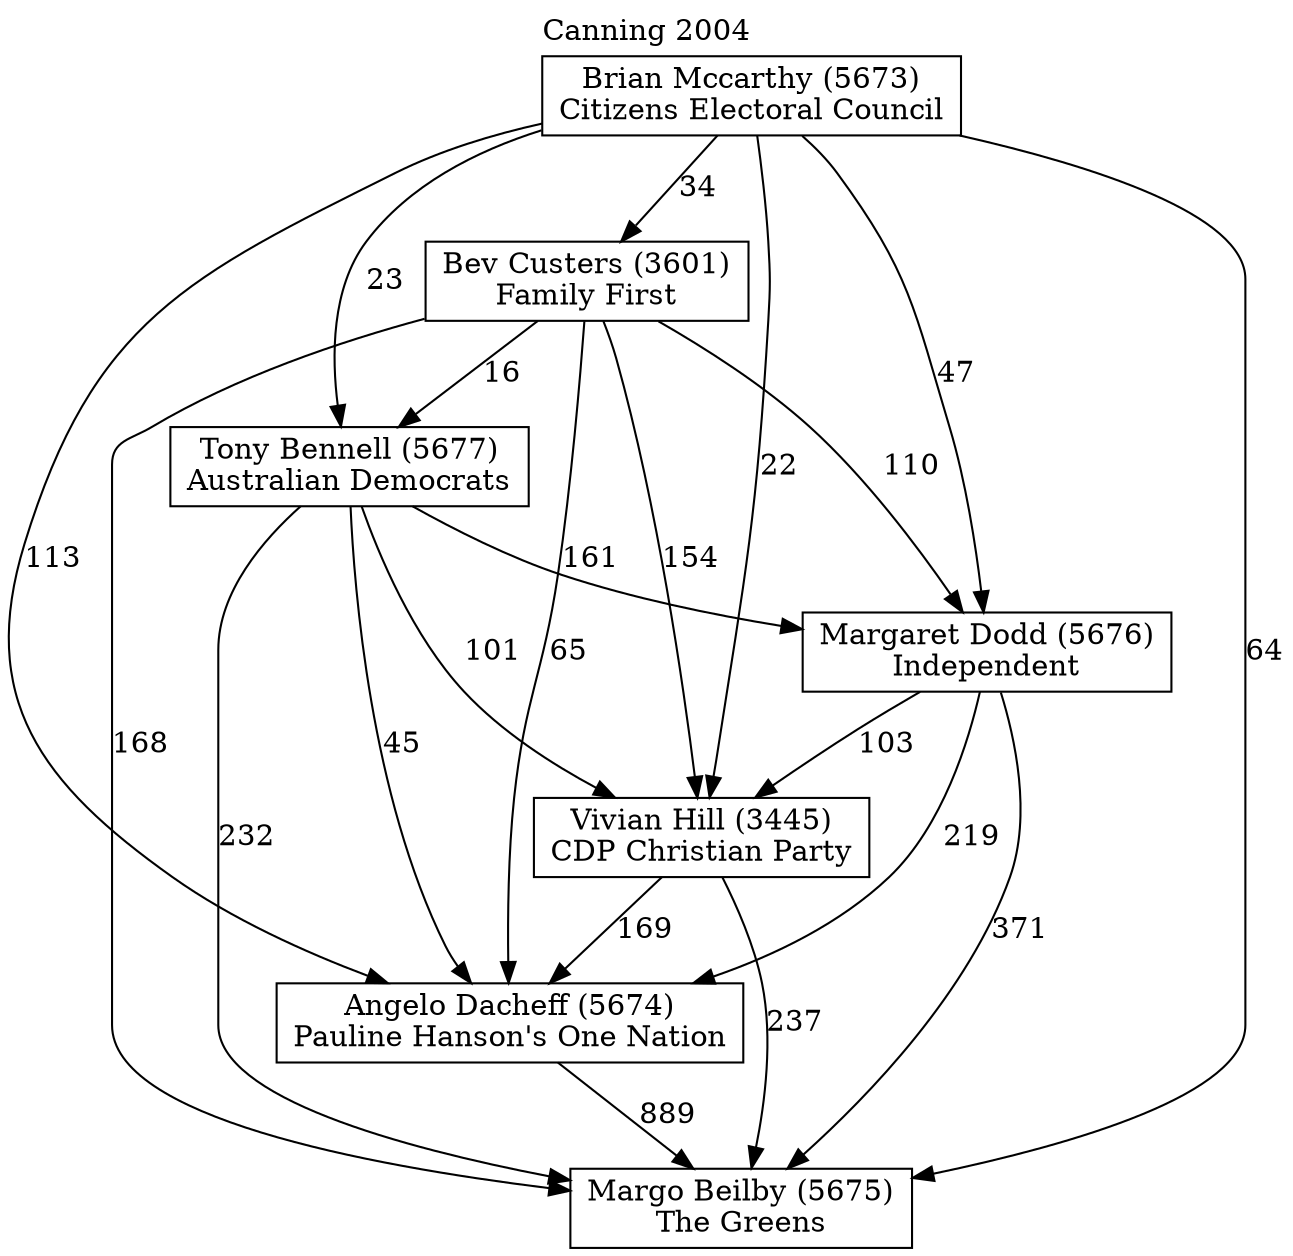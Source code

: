 // House preference flow
digraph "Margo Beilby (5675)_Canning_2004" {
	graph [label="Canning 2004" labelloc=t mclimit=10]
	node [shape=box]
	"Angelo Dacheff (5674)" [label="Angelo Dacheff (5674)
Pauline Hanson's One Nation"]
	"Bev Custers (3601)" [label="Bev Custers (3601)
Family First"]
	"Brian Mccarthy (5673)" [label="Brian Mccarthy (5673)
Citizens Electoral Council"]
	"Margaret Dodd (5676)" [label="Margaret Dodd (5676)
Independent"]
	"Margo Beilby (5675)" [label="Margo Beilby (5675)
The Greens"]
	"Tony Bennell (5677)" [label="Tony Bennell (5677)
Australian Democrats"]
	"Vivian Hill (3445)" [label="Vivian Hill (3445)
CDP Christian Party"]
	"Angelo Dacheff (5674)" -> "Margo Beilby (5675)" [label=889]
	"Bev Custers (3601)" -> "Angelo Dacheff (5674)" [label=65]
	"Bev Custers (3601)" -> "Margaret Dodd (5676)" [label=110]
	"Bev Custers (3601)" -> "Margo Beilby (5675)" [label=168]
	"Bev Custers (3601)" -> "Tony Bennell (5677)" [label=16]
	"Bev Custers (3601)" -> "Vivian Hill (3445)" [label=154]
	"Brian Mccarthy (5673)" -> "Angelo Dacheff (5674)" [label=113]
	"Brian Mccarthy (5673)" -> "Bev Custers (3601)" [label=34]
	"Brian Mccarthy (5673)" -> "Margaret Dodd (5676)" [label=47]
	"Brian Mccarthy (5673)" -> "Margo Beilby (5675)" [label=64]
	"Brian Mccarthy (5673)" -> "Tony Bennell (5677)" [label=23]
	"Brian Mccarthy (5673)" -> "Vivian Hill (3445)" [label=22]
	"Margaret Dodd (5676)" -> "Angelo Dacheff (5674)" [label=219]
	"Margaret Dodd (5676)" -> "Margo Beilby (5675)" [label=371]
	"Margaret Dodd (5676)" -> "Vivian Hill (3445)" [label=103]
	"Tony Bennell (5677)" -> "Angelo Dacheff (5674)" [label=45]
	"Tony Bennell (5677)" -> "Margaret Dodd (5676)" [label=161]
	"Tony Bennell (5677)" -> "Margo Beilby (5675)" [label=232]
	"Tony Bennell (5677)" -> "Vivian Hill (3445)" [label=101]
	"Vivian Hill (3445)" -> "Angelo Dacheff (5674)" [label=169]
	"Vivian Hill (3445)" -> "Margo Beilby (5675)" [label=237]
}
